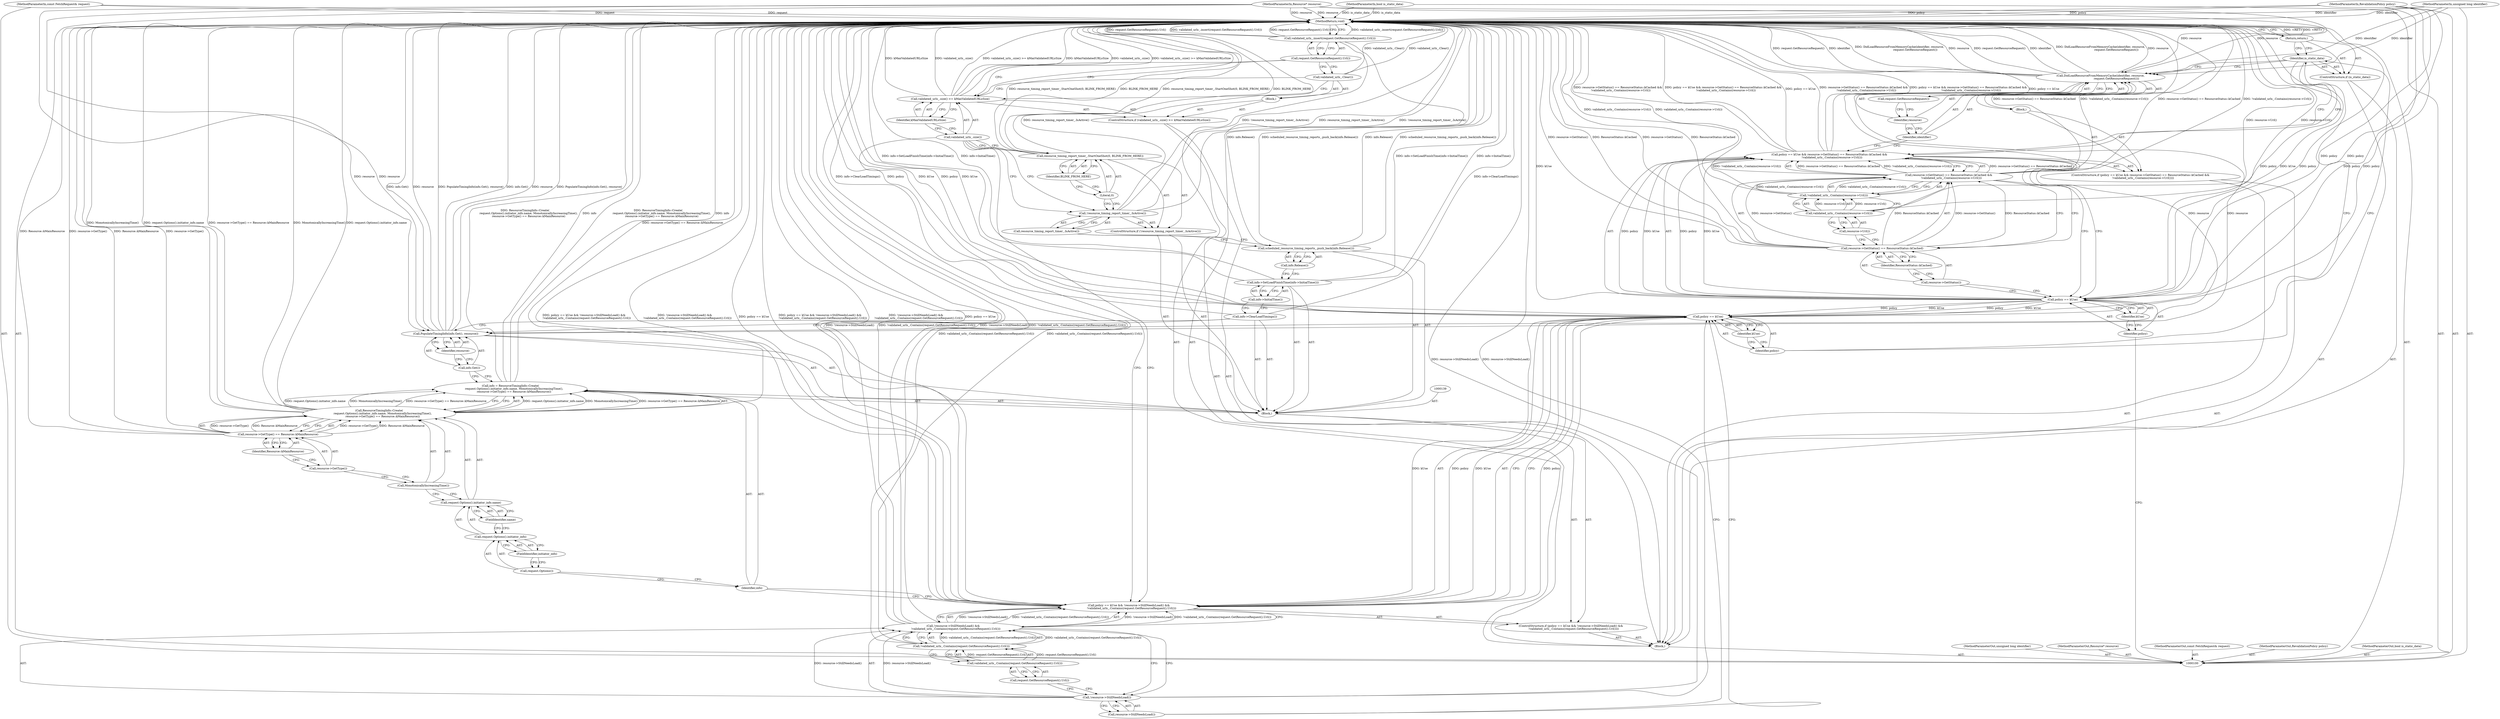 digraph "0_Chrome_4fdb2b3ebb31e39852fb1bc20fcdf3b5e4de382e_3" {
"1000174" [label="(MethodReturn,void)"];
"1000101" [label="(MethodParameterIn,unsigned long identifier)"];
"1000297" [label="(MethodParameterOut,unsigned long identifier)"];
"1000124" [label="(ControlStructure,if (is_static_data))"];
"1000125" [label="(Identifier,is_static_data)"];
"1000126" [label="(Return,return;)"];
"1000131" [label="(Identifier,kUse)"];
"1000132" [label="(Call,!resource->StillNeedsLoad() &&\n      !validated_urls_.Contains(request.GetResourceRequest().Url()))"];
"1000133" [label="(Call,!resource->StillNeedsLoad())"];
"1000134" [label="(Call,resource->StillNeedsLoad())"];
"1000127" [label="(ControlStructure,if (policy == kUse && !resource->StillNeedsLoad() &&\n      !validated_urls_.Contains(request.GetResourceRequest().Url())))"];
"1000128" [label="(Call,policy == kUse && !resource->StillNeedsLoad() &&\n      !validated_urls_.Contains(request.GetResourceRequest().Url()))"];
"1000129" [label="(Call,policy == kUse)"];
"1000130" [label="(Identifier,policy)"];
"1000137" [label="(Call,request.GetResourceRequest().Url())"];
"1000135" [label="(Call,!validated_urls_.Contains(request.GetResourceRequest().Url()))"];
"1000136" [label="(Call,validated_urls_.Contains(request.GetResourceRequest().Url()))"];
"1000140" [label="(Call,info = ResourceTimingInfo::Create(\n        request.Options().initiator_info.name, MonotonicallyIncreasingTime(),\n        resource->GetType() == Resource::kMainResource))"];
"1000141" [label="(Identifier,info)"];
"1000142" [label="(Call,ResourceTimingInfo::Create(\n        request.Options().initiator_info.name, MonotonicallyIncreasingTime(),\n        resource->GetType() == Resource::kMainResource))"];
"1000138" [label="(Block,)"];
"1000146" [label="(FieldIdentifier,initiator_info)"];
"1000147" [label="(FieldIdentifier,name)"];
"1000148" [label="(Call,MonotonicallyIncreasingTime())"];
"1000143" [label="(Call,request.Options().initiator_info.name)"];
"1000144" [label="(Call,request.Options().initiator_info)"];
"1000145" [label="(Call,request.Options())"];
"1000151" [label="(Identifier,Resource::kMainResource)"];
"1000149" [label="(Call,resource->GetType() == Resource::kMainResource)"];
"1000150" [label="(Call,resource->GetType())"];
"1000102" [label="(MethodParameterIn,Resource* resource)"];
"1000298" [label="(MethodParameterOut,Resource* resource)"];
"1000153" [label="(Call,info.Get())"];
"1000154" [label="(Identifier,resource)"];
"1000152" [label="(Call,PopulateTimingInfo(info.Get(), resource))"];
"1000155" [label="(Call,info->ClearLoadTimings())"];
"1000157" [label="(Call,info->InitialTime())"];
"1000156" [label="(Call,info->SetLoadFinishTime(info->InitialTime()))"];
"1000158" [label="(Call,scheduled_resource_timing_reports_.push_back(info.Release()))"];
"1000159" [label="(Call,info.Release())"];
"1000160" [label="(ControlStructure,if (!resource_timing_report_timer_.IsActive()))"];
"1000161" [label="(Call,!resource_timing_report_timer_.IsActive())"];
"1000162" [label="(Call,resource_timing_report_timer_.IsActive())"];
"1000164" [label="(Literal,0)"];
"1000165" [label="(Identifier,BLINK_FROM_HERE)"];
"1000163" [label="(Call,resource_timing_report_timer_.StartOneShot(0, BLINK_FROM_HERE))"];
"1000166" [label="(ControlStructure,if (validated_urls_.size() >= kMaxValidatedURLsSize))"];
"1000169" [label="(Identifier,kMaxValidatedURLsSize)"];
"1000170" [label="(Block,)"];
"1000167" [label="(Call,validated_urls_.size() >= kMaxValidatedURLsSize)"];
"1000168" [label="(Call,validated_urls_.size())"];
"1000171" [label="(Call,validated_urls_.Clear())"];
"1000103" [label="(MethodParameterIn,const FetchRequest& request)"];
"1000299" [label="(MethodParameterOut,const FetchRequest& request)"];
"1000172" [label="(Call,validated_urls_.insert(request.GetResourceRequest().Url()))"];
"1000173" [label="(Call,request.GetResourceRequest().Url())"];
"1000104" [label="(MethodParameterIn,RevalidationPolicy policy)"];
"1000300" [label="(MethodParameterOut,RevalidationPolicy policy)"];
"1000105" [label="(MethodParameterIn,bool is_static_data)"];
"1000301" [label="(MethodParameterOut,bool is_static_data)"];
"1000106" [label="(Block,)"];
"1000111" [label="(Identifier,kUse)"];
"1000112" [label="(Call,resource->GetStatus() == ResourceStatus::kCached &&\n      !validated_urls_.Contains(resource->Url()))"];
"1000113" [label="(Call,resource->GetStatus() == ResourceStatus::kCached)"];
"1000114" [label="(Call,resource->GetStatus())"];
"1000107" [label="(ControlStructure,if (policy == kUse && resource->GetStatus() == ResourceStatus::kCached &&\n      !validated_urls_.Contains(resource->Url())))"];
"1000115" [label="(Identifier,ResourceStatus::kCached)"];
"1000108" [label="(Call,policy == kUse && resource->GetStatus() == ResourceStatus::kCached &&\n      !validated_urls_.Contains(resource->Url()))"];
"1000109" [label="(Call,policy == kUse)"];
"1000110" [label="(Identifier,policy)"];
"1000118" [label="(Call,resource->Url())"];
"1000119" [label="(Block,)"];
"1000116" [label="(Call,!validated_urls_.Contains(resource->Url()))"];
"1000117" [label="(Call,validated_urls_.Contains(resource->Url()))"];
"1000121" [label="(Identifier,identifier)"];
"1000122" [label="(Identifier,resource)"];
"1000120" [label="(Call,DidLoadResourceFromMemoryCache(identifier, resource,\n                                    request.GetResourceRequest()))"];
"1000123" [label="(Call,request.GetResourceRequest())"];
"1000174" -> "1000100"  [label="AST: "];
"1000174" -> "1000126"  [label="CFG: "];
"1000174" -> "1000172"  [label="CFG: "];
"1000126" -> "1000174"  [label="DDG: <RET>"];
"1000108" -> "1000174"  [label="DDG: policy == kUse && resource->GetStatus() == ResourceStatus::kCached &&\n      !validated_urls_.Contains(resource->Url())"];
"1000108" -> "1000174"  [label="DDG: policy == kUse"];
"1000108" -> "1000174"  [label="DDG: resource->GetStatus() == ResourceStatus::kCached &&\n      !validated_urls_.Contains(resource->Url())"];
"1000149" -> "1000174"  [label="DDG: Resource::kMainResource"];
"1000149" -> "1000174"  [label="DDG: resource->GetType()"];
"1000167" -> "1000174"  [label="DDG: kMaxValidatedURLsSize"];
"1000167" -> "1000174"  [label="DDG: validated_urls_.size()"];
"1000167" -> "1000174"  [label="DDG: validated_urls_.size() >= kMaxValidatedURLsSize"];
"1000156" -> "1000174"  [label="DDG: info->InitialTime()"];
"1000156" -> "1000174"  [label="DDG: info->SetLoadFinishTime(info->InitialTime())"];
"1000104" -> "1000174"  [label="DDG: policy"];
"1000105" -> "1000174"  [label="DDG: is_static_data"];
"1000113" -> "1000174"  [label="DDG: resource->GetStatus()"];
"1000113" -> "1000174"  [label="DDG: ResourceStatus::kCached"];
"1000152" -> "1000174"  [label="DDG: info.Get()"];
"1000152" -> "1000174"  [label="DDG: resource"];
"1000152" -> "1000174"  [label="DDG: PopulateTimingInfo(info.Get(), resource)"];
"1000117" -> "1000174"  [label="DDG: resource->Url()"];
"1000158" -> "1000174"  [label="DDG: info.Release()"];
"1000158" -> "1000174"  [label="DDG: scheduled_resource_timing_reports_.push_back(info.Release())"];
"1000116" -> "1000174"  [label="DDG: validated_urls_.Contains(resource->Url())"];
"1000129" -> "1000174"  [label="DDG: policy"];
"1000129" -> "1000174"  [label="DDG: kUse"];
"1000172" -> "1000174"  [label="DDG: validated_urls_.insert(request.GetResourceRequest().Url())"];
"1000172" -> "1000174"  [label="DDG: request.GetResourceRequest().Url()"];
"1000140" -> "1000174"  [label="DDG: ResourceTimingInfo::Create(\n        request.Options().initiator_info.name, MonotonicallyIncreasingTime(),\n        resource->GetType() == Resource::kMainResource)"];
"1000140" -> "1000174"  [label="DDG: info"];
"1000120" -> "1000174"  [label="DDG: request.GetResourceRequest()"];
"1000120" -> "1000174"  [label="DDG: identifier"];
"1000120" -> "1000174"  [label="DDG: DidLoadResourceFromMemoryCache(identifier, resource,\n                                    request.GetResourceRequest())"];
"1000120" -> "1000174"  [label="DDG: resource"];
"1000128" -> "1000174"  [label="DDG: !resource->StillNeedsLoad() &&\n      !validated_urls_.Contains(request.GetResourceRequest().Url())"];
"1000128" -> "1000174"  [label="DDG: policy == kUse"];
"1000128" -> "1000174"  [label="DDG: policy == kUse && !resource->StillNeedsLoad() &&\n      !validated_urls_.Contains(request.GetResourceRequest().Url())"];
"1000155" -> "1000174"  [label="DDG: info->ClearLoadTimings()"];
"1000133" -> "1000174"  [label="DDG: resource->StillNeedsLoad()"];
"1000103" -> "1000174"  [label="DDG: request"];
"1000142" -> "1000174"  [label="DDG: resource->GetType() == Resource::kMainResource"];
"1000142" -> "1000174"  [label="DDG: MonotonicallyIncreasingTime()"];
"1000142" -> "1000174"  [label="DDG: request.Options().initiator_info.name"];
"1000132" -> "1000174"  [label="DDG: !resource->StillNeedsLoad()"];
"1000132" -> "1000174"  [label="DDG: !validated_urls_.Contains(request.GetResourceRequest().Url())"];
"1000102" -> "1000174"  [label="DDG: resource"];
"1000112" -> "1000174"  [label="DDG: resource->GetStatus() == ResourceStatus::kCached"];
"1000112" -> "1000174"  [label="DDG: !validated_urls_.Contains(resource->Url())"];
"1000101" -> "1000174"  [label="DDG: identifier"];
"1000109" -> "1000174"  [label="DDG: policy"];
"1000109" -> "1000174"  [label="DDG: kUse"];
"1000135" -> "1000174"  [label="DDG: validated_urls_.Contains(request.GetResourceRequest().Url())"];
"1000171" -> "1000174"  [label="DDG: validated_urls_.Clear()"];
"1000163" -> "1000174"  [label="DDG: resource_timing_report_timer_.StartOneShot(0, BLINK_FROM_HERE)"];
"1000163" -> "1000174"  [label="DDG: BLINK_FROM_HERE"];
"1000161" -> "1000174"  [label="DDG: resource_timing_report_timer_.IsActive()"];
"1000161" -> "1000174"  [label="DDG: !resource_timing_report_timer_.IsActive()"];
"1000101" -> "1000100"  [label="AST: "];
"1000101" -> "1000174"  [label="DDG: identifier"];
"1000101" -> "1000120"  [label="DDG: identifier"];
"1000297" -> "1000100"  [label="AST: "];
"1000124" -> "1000106"  [label="AST: "];
"1000125" -> "1000124"  [label="AST: "];
"1000126" -> "1000124"  [label="AST: "];
"1000125" -> "1000124"  [label="AST: "];
"1000125" -> "1000120"  [label="CFG: "];
"1000125" -> "1000108"  [label="CFG: "];
"1000126" -> "1000125"  [label="CFG: "];
"1000130" -> "1000125"  [label="CFG: "];
"1000126" -> "1000124"  [label="AST: "];
"1000126" -> "1000125"  [label="CFG: "];
"1000174" -> "1000126"  [label="CFG: "];
"1000126" -> "1000174"  [label="DDG: <RET>"];
"1000131" -> "1000129"  [label="AST: "];
"1000131" -> "1000130"  [label="CFG: "];
"1000129" -> "1000131"  [label="CFG: "];
"1000132" -> "1000128"  [label="AST: "];
"1000132" -> "1000133"  [label="CFG: "];
"1000132" -> "1000135"  [label="CFG: "];
"1000133" -> "1000132"  [label="AST: "];
"1000135" -> "1000132"  [label="AST: "];
"1000128" -> "1000132"  [label="CFG: "];
"1000132" -> "1000174"  [label="DDG: !resource->StillNeedsLoad()"];
"1000132" -> "1000174"  [label="DDG: !validated_urls_.Contains(request.GetResourceRequest().Url())"];
"1000132" -> "1000128"  [label="DDG: !resource->StillNeedsLoad()"];
"1000132" -> "1000128"  [label="DDG: !validated_urls_.Contains(request.GetResourceRequest().Url())"];
"1000133" -> "1000132"  [label="DDG: resource->StillNeedsLoad()"];
"1000135" -> "1000132"  [label="DDG: validated_urls_.Contains(request.GetResourceRequest().Url())"];
"1000133" -> "1000132"  [label="AST: "];
"1000133" -> "1000134"  [label="CFG: "];
"1000134" -> "1000133"  [label="AST: "];
"1000137" -> "1000133"  [label="CFG: "];
"1000132" -> "1000133"  [label="CFG: "];
"1000133" -> "1000174"  [label="DDG: resource->StillNeedsLoad()"];
"1000133" -> "1000132"  [label="DDG: resource->StillNeedsLoad()"];
"1000134" -> "1000133"  [label="AST: "];
"1000134" -> "1000129"  [label="CFG: "];
"1000133" -> "1000134"  [label="CFG: "];
"1000127" -> "1000106"  [label="AST: "];
"1000128" -> "1000127"  [label="AST: "];
"1000138" -> "1000127"  [label="AST: "];
"1000128" -> "1000127"  [label="AST: "];
"1000128" -> "1000129"  [label="CFG: "];
"1000128" -> "1000132"  [label="CFG: "];
"1000129" -> "1000128"  [label="AST: "];
"1000132" -> "1000128"  [label="AST: "];
"1000141" -> "1000128"  [label="CFG: "];
"1000168" -> "1000128"  [label="CFG: "];
"1000128" -> "1000174"  [label="DDG: !resource->StillNeedsLoad() &&\n      !validated_urls_.Contains(request.GetResourceRequest().Url())"];
"1000128" -> "1000174"  [label="DDG: policy == kUse"];
"1000128" -> "1000174"  [label="DDG: policy == kUse && !resource->StillNeedsLoad() &&\n      !validated_urls_.Contains(request.GetResourceRequest().Url())"];
"1000129" -> "1000128"  [label="DDG: policy"];
"1000129" -> "1000128"  [label="DDG: kUse"];
"1000132" -> "1000128"  [label="DDG: !resource->StillNeedsLoad()"];
"1000132" -> "1000128"  [label="DDG: !validated_urls_.Contains(request.GetResourceRequest().Url())"];
"1000129" -> "1000128"  [label="AST: "];
"1000129" -> "1000131"  [label="CFG: "];
"1000130" -> "1000129"  [label="AST: "];
"1000131" -> "1000129"  [label="AST: "];
"1000134" -> "1000129"  [label="CFG: "];
"1000128" -> "1000129"  [label="CFG: "];
"1000129" -> "1000174"  [label="DDG: policy"];
"1000129" -> "1000174"  [label="DDG: kUse"];
"1000129" -> "1000128"  [label="DDG: policy"];
"1000129" -> "1000128"  [label="DDG: kUse"];
"1000109" -> "1000129"  [label="DDG: policy"];
"1000109" -> "1000129"  [label="DDG: kUse"];
"1000104" -> "1000129"  [label="DDG: policy"];
"1000130" -> "1000129"  [label="AST: "];
"1000130" -> "1000125"  [label="CFG: "];
"1000131" -> "1000130"  [label="CFG: "];
"1000137" -> "1000136"  [label="AST: "];
"1000137" -> "1000133"  [label="CFG: "];
"1000136" -> "1000137"  [label="CFG: "];
"1000135" -> "1000132"  [label="AST: "];
"1000135" -> "1000136"  [label="CFG: "];
"1000136" -> "1000135"  [label="AST: "];
"1000132" -> "1000135"  [label="CFG: "];
"1000135" -> "1000174"  [label="DDG: validated_urls_.Contains(request.GetResourceRequest().Url())"];
"1000135" -> "1000132"  [label="DDG: validated_urls_.Contains(request.GetResourceRequest().Url())"];
"1000136" -> "1000135"  [label="DDG: request.GetResourceRequest().Url()"];
"1000136" -> "1000135"  [label="AST: "];
"1000136" -> "1000137"  [label="CFG: "];
"1000137" -> "1000136"  [label="AST: "];
"1000135" -> "1000136"  [label="CFG: "];
"1000136" -> "1000135"  [label="DDG: request.GetResourceRequest().Url()"];
"1000140" -> "1000138"  [label="AST: "];
"1000140" -> "1000142"  [label="CFG: "];
"1000141" -> "1000140"  [label="AST: "];
"1000142" -> "1000140"  [label="AST: "];
"1000153" -> "1000140"  [label="CFG: "];
"1000140" -> "1000174"  [label="DDG: ResourceTimingInfo::Create(\n        request.Options().initiator_info.name, MonotonicallyIncreasingTime(),\n        resource->GetType() == Resource::kMainResource)"];
"1000140" -> "1000174"  [label="DDG: info"];
"1000142" -> "1000140"  [label="DDG: request.Options().initiator_info.name"];
"1000142" -> "1000140"  [label="DDG: MonotonicallyIncreasingTime()"];
"1000142" -> "1000140"  [label="DDG: resource->GetType() == Resource::kMainResource"];
"1000141" -> "1000140"  [label="AST: "];
"1000141" -> "1000128"  [label="CFG: "];
"1000145" -> "1000141"  [label="CFG: "];
"1000142" -> "1000140"  [label="AST: "];
"1000142" -> "1000149"  [label="CFG: "];
"1000143" -> "1000142"  [label="AST: "];
"1000148" -> "1000142"  [label="AST: "];
"1000149" -> "1000142"  [label="AST: "];
"1000140" -> "1000142"  [label="CFG: "];
"1000142" -> "1000174"  [label="DDG: resource->GetType() == Resource::kMainResource"];
"1000142" -> "1000174"  [label="DDG: MonotonicallyIncreasingTime()"];
"1000142" -> "1000174"  [label="DDG: request.Options().initiator_info.name"];
"1000142" -> "1000140"  [label="DDG: request.Options().initiator_info.name"];
"1000142" -> "1000140"  [label="DDG: MonotonicallyIncreasingTime()"];
"1000142" -> "1000140"  [label="DDG: resource->GetType() == Resource::kMainResource"];
"1000149" -> "1000142"  [label="DDG: resource->GetType()"];
"1000149" -> "1000142"  [label="DDG: Resource::kMainResource"];
"1000138" -> "1000127"  [label="AST: "];
"1000139" -> "1000138"  [label="AST: "];
"1000140" -> "1000138"  [label="AST: "];
"1000152" -> "1000138"  [label="AST: "];
"1000155" -> "1000138"  [label="AST: "];
"1000156" -> "1000138"  [label="AST: "];
"1000158" -> "1000138"  [label="AST: "];
"1000160" -> "1000138"  [label="AST: "];
"1000146" -> "1000144"  [label="AST: "];
"1000146" -> "1000145"  [label="CFG: "];
"1000144" -> "1000146"  [label="CFG: "];
"1000147" -> "1000143"  [label="AST: "];
"1000147" -> "1000144"  [label="CFG: "];
"1000143" -> "1000147"  [label="CFG: "];
"1000148" -> "1000142"  [label="AST: "];
"1000148" -> "1000143"  [label="CFG: "];
"1000150" -> "1000148"  [label="CFG: "];
"1000143" -> "1000142"  [label="AST: "];
"1000143" -> "1000147"  [label="CFG: "];
"1000144" -> "1000143"  [label="AST: "];
"1000147" -> "1000143"  [label="AST: "];
"1000148" -> "1000143"  [label="CFG: "];
"1000144" -> "1000143"  [label="AST: "];
"1000144" -> "1000146"  [label="CFG: "];
"1000145" -> "1000144"  [label="AST: "];
"1000146" -> "1000144"  [label="AST: "];
"1000147" -> "1000144"  [label="CFG: "];
"1000145" -> "1000144"  [label="AST: "];
"1000145" -> "1000141"  [label="CFG: "];
"1000146" -> "1000145"  [label="CFG: "];
"1000151" -> "1000149"  [label="AST: "];
"1000151" -> "1000150"  [label="CFG: "];
"1000149" -> "1000151"  [label="CFG: "];
"1000149" -> "1000142"  [label="AST: "];
"1000149" -> "1000151"  [label="CFG: "];
"1000150" -> "1000149"  [label="AST: "];
"1000151" -> "1000149"  [label="AST: "];
"1000142" -> "1000149"  [label="CFG: "];
"1000149" -> "1000174"  [label="DDG: Resource::kMainResource"];
"1000149" -> "1000174"  [label="DDG: resource->GetType()"];
"1000149" -> "1000142"  [label="DDG: resource->GetType()"];
"1000149" -> "1000142"  [label="DDG: Resource::kMainResource"];
"1000150" -> "1000149"  [label="AST: "];
"1000150" -> "1000148"  [label="CFG: "];
"1000151" -> "1000150"  [label="CFG: "];
"1000102" -> "1000100"  [label="AST: "];
"1000102" -> "1000174"  [label="DDG: resource"];
"1000102" -> "1000120"  [label="DDG: resource"];
"1000102" -> "1000152"  [label="DDG: resource"];
"1000298" -> "1000100"  [label="AST: "];
"1000153" -> "1000152"  [label="AST: "];
"1000153" -> "1000140"  [label="CFG: "];
"1000154" -> "1000153"  [label="CFG: "];
"1000154" -> "1000152"  [label="AST: "];
"1000154" -> "1000153"  [label="CFG: "];
"1000152" -> "1000154"  [label="CFG: "];
"1000152" -> "1000138"  [label="AST: "];
"1000152" -> "1000154"  [label="CFG: "];
"1000153" -> "1000152"  [label="AST: "];
"1000154" -> "1000152"  [label="AST: "];
"1000155" -> "1000152"  [label="CFG: "];
"1000152" -> "1000174"  [label="DDG: info.Get()"];
"1000152" -> "1000174"  [label="DDG: resource"];
"1000152" -> "1000174"  [label="DDG: PopulateTimingInfo(info.Get(), resource)"];
"1000120" -> "1000152"  [label="DDG: resource"];
"1000102" -> "1000152"  [label="DDG: resource"];
"1000155" -> "1000138"  [label="AST: "];
"1000155" -> "1000152"  [label="CFG: "];
"1000157" -> "1000155"  [label="CFG: "];
"1000155" -> "1000174"  [label="DDG: info->ClearLoadTimings()"];
"1000157" -> "1000156"  [label="AST: "];
"1000157" -> "1000155"  [label="CFG: "];
"1000156" -> "1000157"  [label="CFG: "];
"1000156" -> "1000138"  [label="AST: "];
"1000156" -> "1000157"  [label="CFG: "];
"1000157" -> "1000156"  [label="AST: "];
"1000159" -> "1000156"  [label="CFG: "];
"1000156" -> "1000174"  [label="DDG: info->InitialTime()"];
"1000156" -> "1000174"  [label="DDG: info->SetLoadFinishTime(info->InitialTime())"];
"1000158" -> "1000138"  [label="AST: "];
"1000158" -> "1000159"  [label="CFG: "];
"1000159" -> "1000158"  [label="AST: "];
"1000162" -> "1000158"  [label="CFG: "];
"1000158" -> "1000174"  [label="DDG: info.Release()"];
"1000158" -> "1000174"  [label="DDG: scheduled_resource_timing_reports_.push_back(info.Release())"];
"1000159" -> "1000158"  [label="AST: "];
"1000159" -> "1000156"  [label="CFG: "];
"1000158" -> "1000159"  [label="CFG: "];
"1000160" -> "1000138"  [label="AST: "];
"1000161" -> "1000160"  [label="AST: "];
"1000163" -> "1000160"  [label="AST: "];
"1000161" -> "1000160"  [label="AST: "];
"1000161" -> "1000162"  [label="CFG: "];
"1000162" -> "1000161"  [label="AST: "];
"1000164" -> "1000161"  [label="CFG: "];
"1000168" -> "1000161"  [label="CFG: "];
"1000161" -> "1000174"  [label="DDG: resource_timing_report_timer_.IsActive()"];
"1000161" -> "1000174"  [label="DDG: !resource_timing_report_timer_.IsActive()"];
"1000162" -> "1000161"  [label="AST: "];
"1000162" -> "1000158"  [label="CFG: "];
"1000161" -> "1000162"  [label="CFG: "];
"1000164" -> "1000163"  [label="AST: "];
"1000164" -> "1000161"  [label="CFG: "];
"1000165" -> "1000164"  [label="CFG: "];
"1000165" -> "1000163"  [label="AST: "];
"1000165" -> "1000164"  [label="CFG: "];
"1000163" -> "1000165"  [label="CFG: "];
"1000163" -> "1000160"  [label="AST: "];
"1000163" -> "1000165"  [label="CFG: "];
"1000164" -> "1000163"  [label="AST: "];
"1000165" -> "1000163"  [label="AST: "];
"1000168" -> "1000163"  [label="CFG: "];
"1000163" -> "1000174"  [label="DDG: resource_timing_report_timer_.StartOneShot(0, BLINK_FROM_HERE)"];
"1000163" -> "1000174"  [label="DDG: BLINK_FROM_HERE"];
"1000166" -> "1000106"  [label="AST: "];
"1000167" -> "1000166"  [label="AST: "];
"1000170" -> "1000166"  [label="AST: "];
"1000169" -> "1000167"  [label="AST: "];
"1000169" -> "1000168"  [label="CFG: "];
"1000167" -> "1000169"  [label="CFG: "];
"1000170" -> "1000166"  [label="AST: "];
"1000171" -> "1000170"  [label="AST: "];
"1000167" -> "1000166"  [label="AST: "];
"1000167" -> "1000169"  [label="CFG: "];
"1000168" -> "1000167"  [label="AST: "];
"1000169" -> "1000167"  [label="AST: "];
"1000171" -> "1000167"  [label="CFG: "];
"1000173" -> "1000167"  [label="CFG: "];
"1000167" -> "1000174"  [label="DDG: kMaxValidatedURLsSize"];
"1000167" -> "1000174"  [label="DDG: validated_urls_.size()"];
"1000167" -> "1000174"  [label="DDG: validated_urls_.size() >= kMaxValidatedURLsSize"];
"1000168" -> "1000167"  [label="AST: "];
"1000168" -> "1000163"  [label="CFG: "];
"1000168" -> "1000161"  [label="CFG: "];
"1000168" -> "1000128"  [label="CFG: "];
"1000169" -> "1000168"  [label="CFG: "];
"1000171" -> "1000170"  [label="AST: "];
"1000171" -> "1000167"  [label="CFG: "];
"1000173" -> "1000171"  [label="CFG: "];
"1000171" -> "1000174"  [label="DDG: validated_urls_.Clear()"];
"1000103" -> "1000100"  [label="AST: "];
"1000103" -> "1000174"  [label="DDG: request"];
"1000299" -> "1000100"  [label="AST: "];
"1000172" -> "1000106"  [label="AST: "];
"1000172" -> "1000173"  [label="CFG: "];
"1000173" -> "1000172"  [label="AST: "];
"1000174" -> "1000172"  [label="CFG: "];
"1000172" -> "1000174"  [label="DDG: validated_urls_.insert(request.GetResourceRequest().Url())"];
"1000172" -> "1000174"  [label="DDG: request.GetResourceRequest().Url()"];
"1000173" -> "1000172"  [label="AST: "];
"1000173" -> "1000171"  [label="CFG: "];
"1000173" -> "1000167"  [label="CFG: "];
"1000172" -> "1000173"  [label="CFG: "];
"1000104" -> "1000100"  [label="AST: "];
"1000104" -> "1000174"  [label="DDG: policy"];
"1000104" -> "1000109"  [label="DDG: policy"];
"1000104" -> "1000129"  [label="DDG: policy"];
"1000300" -> "1000100"  [label="AST: "];
"1000105" -> "1000100"  [label="AST: "];
"1000105" -> "1000174"  [label="DDG: is_static_data"];
"1000301" -> "1000100"  [label="AST: "];
"1000106" -> "1000100"  [label="AST: "];
"1000107" -> "1000106"  [label="AST: "];
"1000124" -> "1000106"  [label="AST: "];
"1000127" -> "1000106"  [label="AST: "];
"1000166" -> "1000106"  [label="AST: "];
"1000172" -> "1000106"  [label="AST: "];
"1000111" -> "1000109"  [label="AST: "];
"1000111" -> "1000110"  [label="CFG: "];
"1000109" -> "1000111"  [label="CFG: "];
"1000112" -> "1000108"  [label="AST: "];
"1000112" -> "1000113"  [label="CFG: "];
"1000112" -> "1000116"  [label="CFG: "];
"1000113" -> "1000112"  [label="AST: "];
"1000116" -> "1000112"  [label="AST: "];
"1000108" -> "1000112"  [label="CFG: "];
"1000112" -> "1000174"  [label="DDG: resource->GetStatus() == ResourceStatus::kCached"];
"1000112" -> "1000174"  [label="DDG: !validated_urls_.Contains(resource->Url())"];
"1000112" -> "1000108"  [label="DDG: resource->GetStatus() == ResourceStatus::kCached"];
"1000112" -> "1000108"  [label="DDG: !validated_urls_.Contains(resource->Url())"];
"1000113" -> "1000112"  [label="DDG: resource->GetStatus()"];
"1000113" -> "1000112"  [label="DDG: ResourceStatus::kCached"];
"1000116" -> "1000112"  [label="DDG: validated_urls_.Contains(resource->Url())"];
"1000113" -> "1000112"  [label="AST: "];
"1000113" -> "1000115"  [label="CFG: "];
"1000114" -> "1000113"  [label="AST: "];
"1000115" -> "1000113"  [label="AST: "];
"1000118" -> "1000113"  [label="CFG: "];
"1000112" -> "1000113"  [label="CFG: "];
"1000113" -> "1000174"  [label="DDG: resource->GetStatus()"];
"1000113" -> "1000174"  [label="DDG: ResourceStatus::kCached"];
"1000113" -> "1000112"  [label="DDG: resource->GetStatus()"];
"1000113" -> "1000112"  [label="DDG: ResourceStatus::kCached"];
"1000114" -> "1000113"  [label="AST: "];
"1000114" -> "1000109"  [label="CFG: "];
"1000115" -> "1000114"  [label="CFG: "];
"1000107" -> "1000106"  [label="AST: "];
"1000108" -> "1000107"  [label="AST: "];
"1000119" -> "1000107"  [label="AST: "];
"1000115" -> "1000113"  [label="AST: "];
"1000115" -> "1000114"  [label="CFG: "];
"1000113" -> "1000115"  [label="CFG: "];
"1000108" -> "1000107"  [label="AST: "];
"1000108" -> "1000109"  [label="CFG: "];
"1000108" -> "1000112"  [label="CFG: "];
"1000109" -> "1000108"  [label="AST: "];
"1000112" -> "1000108"  [label="AST: "];
"1000121" -> "1000108"  [label="CFG: "];
"1000125" -> "1000108"  [label="CFG: "];
"1000108" -> "1000174"  [label="DDG: policy == kUse && resource->GetStatus() == ResourceStatus::kCached &&\n      !validated_urls_.Contains(resource->Url())"];
"1000108" -> "1000174"  [label="DDG: policy == kUse"];
"1000108" -> "1000174"  [label="DDG: resource->GetStatus() == ResourceStatus::kCached &&\n      !validated_urls_.Contains(resource->Url())"];
"1000109" -> "1000108"  [label="DDG: policy"];
"1000109" -> "1000108"  [label="DDG: kUse"];
"1000112" -> "1000108"  [label="DDG: resource->GetStatus() == ResourceStatus::kCached"];
"1000112" -> "1000108"  [label="DDG: !validated_urls_.Contains(resource->Url())"];
"1000109" -> "1000108"  [label="AST: "];
"1000109" -> "1000111"  [label="CFG: "];
"1000110" -> "1000109"  [label="AST: "];
"1000111" -> "1000109"  [label="AST: "];
"1000114" -> "1000109"  [label="CFG: "];
"1000108" -> "1000109"  [label="CFG: "];
"1000109" -> "1000174"  [label="DDG: policy"];
"1000109" -> "1000174"  [label="DDG: kUse"];
"1000109" -> "1000108"  [label="DDG: policy"];
"1000109" -> "1000108"  [label="DDG: kUse"];
"1000104" -> "1000109"  [label="DDG: policy"];
"1000109" -> "1000129"  [label="DDG: policy"];
"1000109" -> "1000129"  [label="DDG: kUse"];
"1000110" -> "1000109"  [label="AST: "];
"1000110" -> "1000100"  [label="CFG: "];
"1000111" -> "1000110"  [label="CFG: "];
"1000118" -> "1000117"  [label="AST: "];
"1000118" -> "1000113"  [label="CFG: "];
"1000117" -> "1000118"  [label="CFG: "];
"1000119" -> "1000107"  [label="AST: "];
"1000120" -> "1000119"  [label="AST: "];
"1000116" -> "1000112"  [label="AST: "];
"1000116" -> "1000117"  [label="CFG: "];
"1000117" -> "1000116"  [label="AST: "];
"1000112" -> "1000116"  [label="CFG: "];
"1000116" -> "1000174"  [label="DDG: validated_urls_.Contains(resource->Url())"];
"1000116" -> "1000112"  [label="DDG: validated_urls_.Contains(resource->Url())"];
"1000117" -> "1000116"  [label="DDG: resource->Url()"];
"1000117" -> "1000116"  [label="AST: "];
"1000117" -> "1000118"  [label="CFG: "];
"1000118" -> "1000117"  [label="AST: "];
"1000116" -> "1000117"  [label="CFG: "];
"1000117" -> "1000174"  [label="DDG: resource->Url()"];
"1000117" -> "1000116"  [label="DDG: resource->Url()"];
"1000121" -> "1000120"  [label="AST: "];
"1000121" -> "1000108"  [label="CFG: "];
"1000122" -> "1000121"  [label="CFG: "];
"1000122" -> "1000120"  [label="AST: "];
"1000122" -> "1000121"  [label="CFG: "];
"1000123" -> "1000122"  [label="CFG: "];
"1000120" -> "1000119"  [label="AST: "];
"1000120" -> "1000123"  [label="CFG: "];
"1000121" -> "1000120"  [label="AST: "];
"1000122" -> "1000120"  [label="AST: "];
"1000123" -> "1000120"  [label="AST: "];
"1000125" -> "1000120"  [label="CFG: "];
"1000120" -> "1000174"  [label="DDG: request.GetResourceRequest()"];
"1000120" -> "1000174"  [label="DDG: identifier"];
"1000120" -> "1000174"  [label="DDG: DidLoadResourceFromMemoryCache(identifier, resource,\n                                    request.GetResourceRequest())"];
"1000120" -> "1000174"  [label="DDG: resource"];
"1000101" -> "1000120"  [label="DDG: identifier"];
"1000102" -> "1000120"  [label="DDG: resource"];
"1000120" -> "1000152"  [label="DDG: resource"];
"1000123" -> "1000120"  [label="AST: "];
"1000123" -> "1000122"  [label="CFG: "];
"1000120" -> "1000123"  [label="CFG: "];
}
